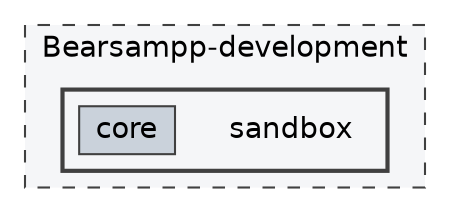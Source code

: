 digraph "E:/Bearsampp-development/sandbox"
{
 // LATEX_PDF_SIZE
  bgcolor="transparent";
  edge [fontname=Helvetica,fontsize=14,labelfontname=Helvetica,labelfontsize=14];
  node [fontname=Helvetica,fontsize=14,shape=box,height=0.2,width=0.4];
  compound=true
  subgraph clusterdir_27ab38579c237fb244627a47d9e58a7b {
    graph [ bgcolor="#f5f6f8", pencolor="grey25", label="Bearsampp-development", fontname=Helvetica,fontsize=14 style="filled,dashed", URL="dir_27ab38579c237fb244627a47d9e58a7b.html",tooltip=""]
  subgraph clusterdir_cf2fc36f8b20c127a0d2f4160bea902c {
    graph [ bgcolor="#f5f6f8", pencolor="grey25", label="", fontname=Helvetica,fontsize=14 style="filled,bold", URL="dir_cf2fc36f8b20c127a0d2f4160bea902c.html",tooltip=""]
    dir_cf2fc36f8b20c127a0d2f4160bea902c [shape=plaintext, label="sandbox"];
  dir_a3df363a4f70261858f20f2aef9e69f7 [label="core", fillcolor="#cad2db", color="grey25", style="filled", URL="dir_a3df363a4f70261858f20f2aef9e69f7.html",tooltip=""];
  }
  }
}
